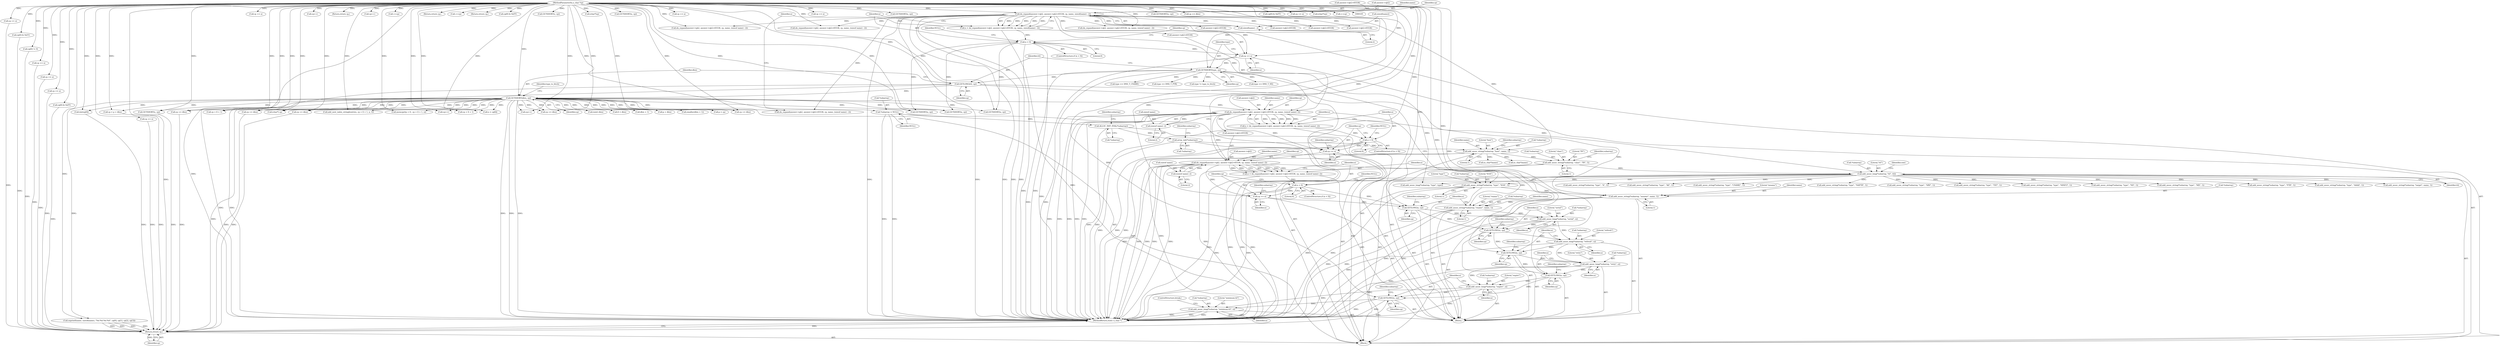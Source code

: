 digraph "1_php-src_2fefae47716d501aec41c1102f3fd4531f070b05_0@pointer" {
"1000597" [label="(Call,add_assoc_long(*subarray, \"refresh\", n))"];
"1000589" [label="(Call,add_assoc_long(*subarray, \"serial\", n))"];
"1000580" [label="(Call,add_assoc_string(*subarray, \"rname\", name, 1))"];
"1000547" [label="(Call,add_assoc_string(*subarray, \"mname\", name, 1))"];
"1000514" [label="(Call,add_assoc_string(*subarray, \"type\", \"SOA\", 1))"];
"1000210" [label="(Call,add_assoc_long(*subarray, \"ttl\", ttl))"];
"1000204" [label="(Call,add_assoc_string(*subarray, \"class\", \"IN\", 1))"];
"1000198" [label="(Call,add_assoc_string(*subarray, \"host\", name, 1))"];
"1000195" [label="(Call,array_init(*subarray))"];
"1000192" [label="(Call,ALLOC_INIT_ZVAL(*subarray))"];
"1000129" [label="(Call,*subarray = NULL)"];
"1000135" [label="(Call,dn_expand(answer->qb2, answer->qb2+65536, cp, name, sizeof(name) - 2))"];
"1000106" [label="(MethodParameterIn,u_char *cp)"];
"1000146" [label="(Call,sizeof(name) - 2)"];
"1000163" [label="(Call,GETLONG(ttl, cp))"];
"1000160" [label="(Call,GETSHORT(type, cp))"];
"1000157" [label="(Call,cp += n)"];
"1000151" [label="(Call,n < 0)"];
"1000133" [label="(Call,n = dn_expand(answer->qb2, answer->qb2+65536, cp, name, sizeof(name) - 2))"];
"1000522" [label="(Call,dn_expand(answer->qb2, answer->qb2+65536, cp, name, (sizeof name) -2))"];
"1000166" [label="(Call,GETSHORT(dlen, cp))"];
"1000533" [label="(Call,(sizeof name) -2)"];
"1000555" [label="(Call,dn_expand(answer->qb2, answer->qb2+65536, cp, name, (sizeof name) -2))"];
"1000544" [label="(Call,cp += n)"];
"1000538" [label="(Call,n < 0)"];
"1000520" [label="(Call,n = dn_expand(answer->qb2, answer->qb2+65536, cp, name, (sizeof name) -2))"];
"1000566" [label="(Call,(sizeof name) -2)"];
"1000586" [label="(Call,GETLONG(n, cp))"];
"1000571" [label="(Call,n < 0)"];
"1000553" [label="(Call,n = dn_expand(answer->qb2, answer->qb2+65536, cp, name, (sizeof name) -2))"];
"1000577" [label="(Call,cp += n)"];
"1000594" [label="(Call,GETLONG(n, cp))"];
"1000602" [label="(Call,GETLONG(n, cp))"];
"1000605" [label="(Call,add_assoc_long(*subarray, \"retry\", n))"];
"1000610" [label="(Call,GETLONG(n, cp))"];
"1000613" [label="(Call,add_assoc_long(*subarray, \"expire\", n))"];
"1000618" [label="(Call,GETLONG(n, cp))"];
"1000621" [label="(Call,add_assoc_long(*subarray, \"minimum-ttl\", n))"];
"1001216" [label="(Return,return cp;)"];
"1000607" [label="(Identifier,subarray)"];
"1000157" [label="(Call,cp += n)"];
"1000578" [label="(Identifier,cp)"];
"1000471" [label="(Call,cp + ll + 1)"];
"1000362" [label="(Call,add_assoc_string(*subarray, \"type\", \"HINFO\", 1))"];
"1000598" [label="(Call,*subarray)"];
"1000227" [label="(Call,(char*) cp)"];
"1001216" [label="(Return,return cp;)"];
"1000596" [label="(Identifier,cp)"];
"1000317" [label="(Call,type == DNS_T_PTR)"];
"1000385" [label="(Call,cp += n)"];
"1000133" [label="(Call,n = dn_expand(answer->qb2, answer->qb2+65536, cp, name, sizeof(name) - 2))"];
"1000193" [label="(Call,*subarray)"];
"1000165" [label="(Identifier,cp)"];
"1000620" [label="(Identifier,cp)"];
"1000174" [label="(Call,type != type_to_fetch)"];
"1000309" [label="(Call,add_assoc_string(*subarray, \"type\", \"NS\", 1))"];
"1000537" [label="(ControlStructure,if (n < 0))"];
"1000272" [label="(Call,cp += dlen)"];
"1000230" [label="(Call,(uint) dlen)"];
"1000555" [label="(Call,dn_expand(answer->qb2, answer->qb2+65536, cp, name, (sizeof name) -2))"];
"1000552" [label="(Literal,1)"];
"1000626" [label="(ControlStructure,break;)"];
"1000519" [label="(Literal,1)"];
"1000567" [label="(Call,sizeof name)"];
"1000991" [label="(Call,dn_expand(answer->qb2, answer->qb2+65536, cp, name, (sizeof name) - 2))"];
"1000209" [label="(Literal,1)"];
"1000995" [label="(Call,answer->qb2+65536)"];
"1001173" [label="(Call,dn_expand(answer->qb2, answer->qb2+65536, cp, name, (sizeof name) - 2))"];
"1000469" [label="(Call,add_next_index_stringl(entries, cp + ll + 1, n, 1))"];
"1000602" [label="(Call,GETLONG(n, cp))"];
"1000872" [label="(Call,cp++)"];
"1000147" [label="(Call,sizeof(name))"];
"1000589" [label="(Call,add_assoc_long(*subarray, \"serial\", n))"];
"1000534" [label="(Call,sizeof name)"];
"1000208" [label="(Literal,\"IN\")"];
"1000584" [label="(Identifier,name)"];
"1000277" [label="(Call,add_assoc_string(*subarray, \"type\", \"MX\", 1))"];
"1000150" [label="(ControlStructure,if (n < 0))"];
"1000459" [label="(Call,memcpy(tp + ll , cp + ll + 1, n))"];
"1000139" [label="(Call,answer->qb2+65536)"];
"1000218" [label="(Call,add_assoc_long(*subarray, \"type\", type))"];
"1000129" [label="(Call,*subarray = NULL)"];
"1000190" [label="(Return,return cp;)"];
"1000573" [label="(Literal,0)"];
"1000162" [label="(Identifier,cp)"];
"1000490" [label="(Call,cp += dlen)"];
"1000532" [label="(Identifier,name)"];
"1000619" [label="(Identifier,n)"];
"1000625" [label="(Identifier,n)"];
"1000587" [label="(Identifier,n)"];
"1000570" [label="(ControlStructure,if (n < 0))"];
"1000321" [label="(Call,add_assoc_string(*subarray, \"type\", \"PTR\", 1))"];
"1000565" [label="(Identifier,name)"];
"1000614" [label="(Call,*subarray)"];
"1000394" [label="(Call,cp++)"];
"1000611" [label="(Identifier,n)"];
"1000583" [label="(Literal,\"rname\")"];
"1000569" [label="(Literal,2)"];
"1000757" [label="(Call,(int)cp[0])"];
"1000517" [label="(Literal,\"type\")"];
"1000160" [label="(Call,GETSHORT(type, cp))"];
"1000536" [label="(Literal,2)"];
"1000531" [label="(Identifier,cp)"];
"1000515" [label="(Call,*subarray)"];
"1000167" [label="(Identifier,dlen)"];
"1000617" [label="(Identifier,n)"];
"1000523" [label="(Call,answer->qb2)"];
"1000618" [label="(Call,GETLONG(n, cp))"];
"1001144" [label="(Call,++cp)"];
"1000559" [label="(Call,answer->qb2+65536)"];
"1000731" [label="(Call,add_assoc_string(*subarray, \"type\", \"AAAA\", 1))"];
"1000983" [label="(Call,cp < p + dlen)"];
"1000585" [label="(Literal,1)"];
"1000204" [label="(Call,add_assoc_string(*subarray, \"class\", \"IN\", 1))"];
"1001212" [label="(Call,cp += dlen)"];
"1000161" [label="(Identifier,type)"];
"1001030" [label="(Call,GETSHORT(n, cp))"];
"1000590" [label="(Call,*subarray)"];
"1000586" [label="(Call,GETLONG(n, cp))"];
"1000196" [label="(Call,*subarray)"];
"1000181" [label="(Return,return cp;)"];
"1000212" [label="(Identifier,subarray)"];
"1000572" [label="(Identifier,n)"];
"1001124" [label="(Call,++cp)"];
"1000195" [label="(Call,array_init(*subarray))"];
"1000622" [label="(Call,*subarray)"];
"1000164" [label="(Identifier,ttl)"];
"1000112" [label="(Block,)"];
"1000616" [label="(Literal,\"expire\")"];
"1000592" [label="(Literal,\"serial\")"];
"1000544" [label="(Call,cp += n)"];
"1000237" [label="(Return,return cp;)"];
"1000550" [label="(Literal,\"mname\")"];
"1000354" [label="(Call,add_assoc_string(*subarray, \"target\", name, 1))"];
"1000577" [label="(Call,cp += n)"];
"1001113" [label="(Call,cp[0] & 0xFF)"];
"1000156" [label="(Identifier,NULL)"];
"1000203" [label="(Literal,1)"];
"1000520" [label="(Call,n = dn_expand(answer->qb2, answer->qb2+65536, cp, name, (sizeof name) -2))"];
"1000539" [label="(Identifier,n)"];
"1000624" [label="(Literal,\"minimum-ttl\")"];
"1000192" [label="(Call,ALLOC_INIT_ZVAL(*subarray))"];
"1001078" [label="(Call,cp += n)"];
"1000205" [label="(Call,*subarray)"];
"1001153" [label="(Call,cp[0] & 0xFF)"];
"1000593" [label="(Identifier,n)"];
"1000158" [label="(Identifier,cp)"];
"1000888" [label="(Call,GETSHORT(s, cp))"];
"1000436" [label="(Call,ll < dlen)"];
"1000603" [label="(Identifier,n)"];
"1000801" [label="(Call,cp[0] != 0)"];
"1000582" [label="(Identifier,subarray)"];
"1000514" [label="(Call,add_assoc_string(*subarray, \"type\", \"SOA\", 1))"];
"1000202" [label="(Identifier,name)"];
"1000153" [label="(Literal,0)"];
"1000605" [label="(Call,add_assoc_long(*subarray, \"retry\", n))"];
"1000594" [label="(Call,GETLONG(n, cp))"];
"1000351" [label="(Call,cp += n)"];
"1000149" [label="(Literal,2)"];
"1000249" [label="(Call,snprintf(name, sizeof(name), \"%d.%d.%d.%d\", cp[0], cp[1], cp[2], cp[3]))"];
"1000210" [label="(Call,add_assoc_long(*subarray, \"ttl\", ttl))"];
"1000772" [label="(Call,(u_char*)name)"];
"1000597" [label="(Call,add_assoc_long(*subarray, \"refresh\", n))"];
"1000428" [label="(Call,dlen + 1)"];
"1000130" [label="(Call,*subarray)"];
"1000591" [label="(Identifier,subarray)"];
"1000610" [label="(Call,GETLONG(n, cp))"];
"1000521" [label="(Identifier,n)"];
"1000201" [label="(Literal,\"host\")"];
"1000134" [label="(Identifier,n)"];
"1000609" [label="(Identifier,n)"];
"1000146" [label="(Call,sizeof(name) - 2)"];
"1000380" [label="(Call,(char*)cp)"];
"1000151" [label="(Call,n < 0)"];
"1000214" [label="(Identifier,ttl)"];
"1001056" [label="(Call,dn_expand(answer->qb2, answer->qb2+65536, cp, name, (sizeof name) - 2))"];
"1001038" [label="(Call,GETSHORT(n, cp))"];
"1000623" [label="(Identifier,subarray)"];
"1000374" [label="(Call,cp++)"];
"1000283" [label="(Call,GETSHORT(n, cp))"];
"1000526" [label="(Call,answer->qb2+65536)"];
"1000405" [label="(Call,cp += n)"];
"1000243" [label="(Call,add_assoc_string(*subarray, \"type\", \"A\", 1))"];
"1000748" [label="(Call,add_assoc_string(*subarray, \"type\", \"A6\", 1))"];
"1000608" [label="(Literal,\"retry\")"];
"1001217" [label="(Identifier,cp)"];
"1000297" [label="(Call,add_assoc_string(*subarray, \"type\", \"CNAME\", 1))"];
"1000566" [label="(Call,(sizeof name) -2)"];
"1000538" [label="(Call,n < 0)"];
"1000600" [label="(Literal,\"refresh\")"];
"1000305" [label="(Call,type == DNS_T_NS)"];
"1000595" [label="(Identifier,n)"];
"1000547" [label="(Call,add_assoc_string(*subarray, \"mname\", name, 1))"];
"1000198" [label="(Call,add_assoc_string(*subarray, \"host\", name, 1))"];
"1001060" [label="(Call,answer->qb2+65536)"];
"1000571" [label="(Call,n < 0)"];
"1000163" [label="(Call,GETLONG(ttl, cp))"];
"1001089" [label="(Call,add_assoc_string(*subarray, \"type\", \"NAPTR\", 1))"];
"1000159" [label="(Identifier,n)"];
"1000985" [label="(Call,p + dlen)"];
"1000152" [label="(Identifier,n)"];
"1000463" [label="(Call,cp + ll + 1)"];
"1000606" [label="(Call,*subarray)"];
"1000615" [label="(Identifier,subarray)"];
"1000621" [label="(Call,add_assoc_long(*subarray, \"minimum-ttl\", n))"];
"1001168" [label="(Call,cp += n)"];
"1000427" [label="(Call,emalloc(dlen + 1))"];
"1001095" [label="(Call,GETSHORT(n, cp))"];
"1000440" [label="(Call,n = cp[ll])"];
"1001195" [label="(Call,cp += n)"];
"1000601" [label="(Identifier,n)"];
"1000612" [label="(Identifier,cp)"];
"1000613" [label="(Call,add_assoc_long(*subarray, \"expire\", n))"];
"1000829" [label="(Call,cp[0] & 0xFF)"];
"1000630" [label="(Call,(u_char*)name)"];
"1000206" [label="(Identifier,subarray)"];
"1000211" [label="(Call,*subarray)"];
"1000106" [label="(MethodParameterIn,u_char *cp)"];
"1001148" [label="(Call,cp += n)"];
"1000241" [label="(Block,)"];
"1000551" [label="(Identifier,name)"];
"1000763" [label="(Call,cp++)"];
"1000554" [label="(Identifier,n)"];
"1000540" [label="(Literal,0)"];
"1000599" [label="(Identifier,subarray)"];
"1000166" [label="(Call,GETSHORT(dlen, cp))"];
"1000543" [label="(Identifier,NULL)"];
"1001103" [label="(Call,GETSHORT(n, cp))"];
"1000136" [label="(Call,answer->qb2)"];
"1000518" [label="(Literal,\"SOA\")"];
"1000576" [label="(Identifier,NULL)"];
"1000333" [label="(Call,answer->qb2+65536)"];
"1000213" [label="(Literal,\"ttl\")"];
"1000329" [label="(Call,dn_expand(answer->qb2, answer->qb2+65536, cp, name, (sizeof name) - 2))"];
"1000172" [label="(Identifier,type_to_fetch)"];
"1000548" [label="(Call,*subarray)"];
"1000216" [label="(Identifier,raw)"];
"1000545" [label="(Identifier,cp)"];
"1000145" [label="(Identifier,name)"];
"1000553" [label="(Call,n = dn_expand(answer->qb2, answer->qb2+65536, cp, name, (sizeof name) -2))"];
"1000564" [label="(Identifier,cp)"];
"1000581" [label="(Call,*subarray)"];
"1001013" [label="(Call,cp += n)"];
"1001046" [label="(Call,GETSHORT(n, cp))"];
"1000178" [label="(Call,cp += dlen)"];
"1000522" [label="(Call,dn_expand(answer->qb2, answer->qb2+65536, cp, name, (sizeof name) -2))"];
"1000132" [label="(Identifier,NULL)"];
"1000745" [label="(Call,p = cp)"];
"1000199" [label="(Call,*subarray)"];
"1000144" [label="(Identifier,cp)"];
"1001024" [label="(Call,add_assoc_string(*subarray, \"type\", \"SRV\", 1))"];
"1001218" [label="(MethodReturn,static u_char *)"];
"1000234" [label="(Call,cp += dlen)"];
"1000187" [label="(Call,cp += dlen)"];
"1000533" [label="(Call,(sizeof name) -2)"];
"1000200" [label="(Identifier,subarray)"];
"1000579" [label="(Identifier,n)"];
"1000207" [label="(Literal,\"class\")"];
"1000580" [label="(Call,add_assoc_string(*subarray, \"rname\", name, 1))"];
"1001133" [label="(Call,cp[0] & 0xFF)"];
"1000546" [label="(Identifier,n)"];
"1000293" [label="(Call,type == DNS_T_CNAME)"];
"1000419" [label="(Call,add_assoc_string(*subarray, \"type\", \"TXT\", 1))"];
"1000556" [label="(Call,answer->qb2)"];
"1000197" [label="(Identifier,subarray)"];
"1000588" [label="(Identifier,cp)"];
"1000135" [label="(Call,dn_expand(answer->qb2, answer->qb2+65536, cp, name, sizeof(name) - 2))"];
"1001177" [label="(Call,answer->qb2+65536)"];
"1000168" [label="(Identifier,cp)"];
"1001128" [label="(Call,cp += n)"];
"1000549" [label="(Identifier,subarray)"];
"1000400" [label="(Call,(char*)cp)"];
"1000604" [label="(Identifier,cp)"];
"1001164" [label="(Call,++cp)"];
"1000643" [label="(Call,GETSHORT(s, cp))"];
"1000597" -> "1000241"  [label="AST: "];
"1000597" -> "1000601"  [label="CFG: "];
"1000598" -> "1000597"  [label="AST: "];
"1000600" -> "1000597"  [label="AST: "];
"1000601" -> "1000597"  [label="AST: "];
"1000603" -> "1000597"  [label="CFG: "];
"1000597" -> "1001218"  [label="DDG: "];
"1000589" -> "1000597"  [label="DDG: "];
"1000594" -> "1000597"  [label="DDG: "];
"1000597" -> "1000602"  [label="DDG: "];
"1000597" -> "1000605"  [label="DDG: "];
"1000589" -> "1000241"  [label="AST: "];
"1000589" -> "1000593"  [label="CFG: "];
"1000590" -> "1000589"  [label="AST: "];
"1000592" -> "1000589"  [label="AST: "];
"1000593" -> "1000589"  [label="AST: "];
"1000595" -> "1000589"  [label="CFG: "];
"1000589" -> "1001218"  [label="DDG: "];
"1000580" -> "1000589"  [label="DDG: "];
"1000586" -> "1000589"  [label="DDG: "];
"1000589" -> "1000594"  [label="DDG: "];
"1000580" -> "1000241"  [label="AST: "];
"1000580" -> "1000585"  [label="CFG: "];
"1000581" -> "1000580"  [label="AST: "];
"1000583" -> "1000580"  [label="AST: "];
"1000584" -> "1000580"  [label="AST: "];
"1000585" -> "1000580"  [label="AST: "];
"1000587" -> "1000580"  [label="CFG: "];
"1000580" -> "1001218"  [label="DDG: "];
"1000580" -> "1001218"  [label="DDG: "];
"1000547" -> "1000580"  [label="DDG: "];
"1000555" -> "1000580"  [label="DDG: "];
"1000547" -> "1000241"  [label="AST: "];
"1000547" -> "1000552"  [label="CFG: "];
"1000548" -> "1000547"  [label="AST: "];
"1000550" -> "1000547"  [label="AST: "];
"1000551" -> "1000547"  [label="AST: "];
"1000552" -> "1000547"  [label="AST: "];
"1000554" -> "1000547"  [label="CFG: "];
"1000547" -> "1001218"  [label="DDG: "];
"1000547" -> "1001218"  [label="DDG: "];
"1000514" -> "1000547"  [label="DDG: "];
"1000522" -> "1000547"  [label="DDG: "];
"1000514" -> "1000241"  [label="AST: "];
"1000514" -> "1000519"  [label="CFG: "];
"1000515" -> "1000514"  [label="AST: "];
"1000517" -> "1000514"  [label="AST: "];
"1000518" -> "1000514"  [label="AST: "];
"1000519" -> "1000514"  [label="AST: "];
"1000521" -> "1000514"  [label="CFG: "];
"1000514" -> "1001218"  [label="DDG: "];
"1000514" -> "1001218"  [label="DDG: "];
"1000210" -> "1000514"  [label="DDG: "];
"1000210" -> "1000112"  [label="AST: "];
"1000210" -> "1000214"  [label="CFG: "];
"1000211" -> "1000210"  [label="AST: "];
"1000213" -> "1000210"  [label="AST: "];
"1000214" -> "1000210"  [label="AST: "];
"1000216" -> "1000210"  [label="CFG: "];
"1000210" -> "1001218"  [label="DDG: "];
"1000210" -> "1001218"  [label="DDG: "];
"1000210" -> "1001218"  [label="DDG: "];
"1000204" -> "1000210"  [label="DDG: "];
"1000163" -> "1000210"  [label="DDG: "];
"1000210" -> "1000218"  [label="DDG: "];
"1000210" -> "1000243"  [label="DDG: "];
"1000210" -> "1000277"  [label="DDG: "];
"1000210" -> "1000297"  [label="DDG: "];
"1000210" -> "1000309"  [label="DDG: "];
"1000210" -> "1000321"  [label="DDG: "];
"1000210" -> "1000354"  [label="DDG: "];
"1000210" -> "1000362"  [label="DDG: "];
"1000210" -> "1000419"  [label="DDG: "];
"1000210" -> "1000731"  [label="DDG: "];
"1000210" -> "1000748"  [label="DDG: "];
"1000210" -> "1001024"  [label="DDG: "];
"1000210" -> "1001089"  [label="DDG: "];
"1000204" -> "1000112"  [label="AST: "];
"1000204" -> "1000209"  [label="CFG: "];
"1000205" -> "1000204"  [label="AST: "];
"1000207" -> "1000204"  [label="AST: "];
"1000208" -> "1000204"  [label="AST: "];
"1000209" -> "1000204"  [label="AST: "];
"1000212" -> "1000204"  [label="CFG: "];
"1000204" -> "1001218"  [label="DDG: "];
"1000198" -> "1000204"  [label="DDG: "];
"1000198" -> "1000112"  [label="AST: "];
"1000198" -> "1000203"  [label="CFG: "];
"1000199" -> "1000198"  [label="AST: "];
"1000201" -> "1000198"  [label="AST: "];
"1000202" -> "1000198"  [label="AST: "];
"1000203" -> "1000198"  [label="AST: "];
"1000206" -> "1000198"  [label="CFG: "];
"1000198" -> "1001218"  [label="DDG: "];
"1000198" -> "1001218"  [label="DDG: "];
"1000195" -> "1000198"  [label="DDG: "];
"1000135" -> "1000198"  [label="DDG: "];
"1000198" -> "1000630"  [label="DDG: "];
"1000198" -> "1000772"  [label="DDG: "];
"1000195" -> "1000112"  [label="AST: "];
"1000195" -> "1000196"  [label="CFG: "];
"1000196" -> "1000195"  [label="AST: "];
"1000200" -> "1000195"  [label="CFG: "];
"1000195" -> "1001218"  [label="DDG: "];
"1000192" -> "1000195"  [label="DDG: "];
"1000192" -> "1000112"  [label="AST: "];
"1000192" -> "1000193"  [label="CFG: "];
"1000193" -> "1000192"  [label="AST: "];
"1000197" -> "1000192"  [label="CFG: "];
"1000192" -> "1001218"  [label="DDG: "];
"1000129" -> "1000192"  [label="DDG: "];
"1000129" -> "1000112"  [label="AST: "];
"1000129" -> "1000132"  [label="CFG: "];
"1000130" -> "1000129"  [label="AST: "];
"1000132" -> "1000129"  [label="AST: "];
"1000134" -> "1000129"  [label="CFG: "];
"1000129" -> "1001218"  [label="DDG: "];
"1000129" -> "1001218"  [label="DDG: "];
"1000135" -> "1000133"  [label="AST: "];
"1000135" -> "1000146"  [label="CFG: "];
"1000136" -> "1000135"  [label="AST: "];
"1000139" -> "1000135"  [label="AST: "];
"1000144" -> "1000135"  [label="AST: "];
"1000145" -> "1000135"  [label="AST: "];
"1000146" -> "1000135"  [label="AST: "];
"1000133" -> "1000135"  [label="CFG: "];
"1000135" -> "1001218"  [label="DDG: "];
"1000135" -> "1001218"  [label="DDG: "];
"1000135" -> "1001218"  [label="DDG: "];
"1000135" -> "1001218"  [label="DDG: "];
"1000135" -> "1001218"  [label="DDG: "];
"1000135" -> "1000133"  [label="DDG: "];
"1000135" -> "1000133"  [label="DDG: "];
"1000135" -> "1000133"  [label="DDG: "];
"1000135" -> "1000133"  [label="DDG: "];
"1000135" -> "1000133"  [label="DDG: "];
"1000106" -> "1000135"  [label="DDG: "];
"1000146" -> "1000135"  [label="DDG: "];
"1000135" -> "1000157"  [label="DDG: "];
"1000135" -> "1000329"  [label="DDG: "];
"1000135" -> "1000333"  [label="DDG: "];
"1000135" -> "1000522"  [label="DDG: "];
"1000135" -> "1000526"  [label="DDG: "];
"1000135" -> "1000991"  [label="DDG: "];
"1000135" -> "1000995"  [label="DDG: "];
"1000135" -> "1001056"  [label="DDG: "];
"1000135" -> "1001060"  [label="DDG: "];
"1000135" -> "1001173"  [label="DDG: "];
"1000135" -> "1001177"  [label="DDG: "];
"1000106" -> "1000105"  [label="AST: "];
"1000106" -> "1001218"  [label="DDG: "];
"1000106" -> "1000157"  [label="DDG: "];
"1000106" -> "1000160"  [label="DDG: "];
"1000106" -> "1000163"  [label="DDG: "];
"1000106" -> "1000166"  [label="DDG: "];
"1000106" -> "1000178"  [label="DDG: "];
"1000106" -> "1000181"  [label="DDG: "];
"1000106" -> "1000187"  [label="DDG: "];
"1000106" -> "1000190"  [label="DDG: "];
"1000106" -> "1000227"  [label="DDG: "];
"1000106" -> "1000234"  [label="DDG: "];
"1000106" -> "1000237"  [label="DDG: "];
"1000106" -> "1000249"  [label="DDG: "];
"1000106" -> "1000272"  [label="DDG: "];
"1000106" -> "1000283"  [label="DDG: "];
"1000106" -> "1000329"  [label="DDG: "];
"1000106" -> "1000351"  [label="DDG: "];
"1000106" -> "1000374"  [label="DDG: "];
"1000106" -> "1000380"  [label="DDG: "];
"1000106" -> "1000385"  [label="DDG: "];
"1000106" -> "1000394"  [label="DDG: "];
"1000106" -> "1000400"  [label="DDG: "];
"1000106" -> "1000405"  [label="DDG: "];
"1000106" -> "1000440"  [label="DDG: "];
"1000106" -> "1000459"  [label="DDG: "];
"1000106" -> "1000463"  [label="DDG: "];
"1000106" -> "1000469"  [label="DDG: "];
"1000106" -> "1000471"  [label="DDG: "];
"1000106" -> "1000490"  [label="DDG: "];
"1000106" -> "1000522"  [label="DDG: "];
"1000106" -> "1000544"  [label="DDG: "];
"1000106" -> "1000555"  [label="DDG: "];
"1000106" -> "1000577"  [label="DDG: "];
"1000106" -> "1000586"  [label="DDG: "];
"1000106" -> "1000594"  [label="DDG: "];
"1000106" -> "1000602"  [label="DDG: "];
"1000106" -> "1000610"  [label="DDG: "];
"1000106" -> "1000618"  [label="DDG: "];
"1000106" -> "1000643"  [label="DDG: "];
"1000106" -> "1000745"  [label="DDG: "];
"1000106" -> "1000757"  [label="DDG: "];
"1000106" -> "1000763"  [label="DDG: "];
"1000106" -> "1000801"  [label="DDG: "];
"1000106" -> "1000829"  [label="DDG: "];
"1000106" -> "1000872"  [label="DDG: "];
"1000106" -> "1000888"  [label="DDG: "];
"1000106" -> "1000983"  [label="DDG: "];
"1000106" -> "1000991"  [label="DDG: "];
"1000106" -> "1001013"  [label="DDG: "];
"1000106" -> "1001030"  [label="DDG: "];
"1000106" -> "1001038"  [label="DDG: "];
"1000106" -> "1001046"  [label="DDG: "];
"1000106" -> "1001056"  [label="DDG: "];
"1000106" -> "1001078"  [label="DDG: "];
"1000106" -> "1001095"  [label="DDG: "];
"1000106" -> "1001103"  [label="DDG: "];
"1000106" -> "1001113"  [label="DDG: "];
"1000106" -> "1001124"  [label="DDG: "];
"1000106" -> "1001128"  [label="DDG: "];
"1000106" -> "1001133"  [label="DDG: "];
"1000106" -> "1001144"  [label="DDG: "];
"1000106" -> "1001148"  [label="DDG: "];
"1000106" -> "1001153"  [label="DDG: "];
"1000106" -> "1001164"  [label="DDG: "];
"1000106" -> "1001168"  [label="DDG: "];
"1000106" -> "1001173"  [label="DDG: "];
"1000106" -> "1001195"  [label="DDG: "];
"1000106" -> "1001212"  [label="DDG: "];
"1000106" -> "1001216"  [label="DDG: "];
"1000146" -> "1000149"  [label="CFG: "];
"1000147" -> "1000146"  [label="AST: "];
"1000149" -> "1000146"  [label="AST: "];
"1000163" -> "1000112"  [label="AST: "];
"1000163" -> "1000165"  [label="CFG: "];
"1000164" -> "1000163"  [label="AST: "];
"1000165" -> "1000163"  [label="AST: "];
"1000167" -> "1000163"  [label="CFG: "];
"1000163" -> "1001218"  [label="DDG: "];
"1000163" -> "1001218"  [label="DDG: "];
"1000160" -> "1000163"  [label="DDG: "];
"1000163" -> "1000166"  [label="DDG: "];
"1000160" -> "1000112"  [label="AST: "];
"1000160" -> "1000162"  [label="CFG: "];
"1000161" -> "1000160"  [label="AST: "];
"1000162" -> "1000160"  [label="AST: "];
"1000164" -> "1000160"  [label="CFG: "];
"1000160" -> "1001218"  [label="DDG: "];
"1000160" -> "1001218"  [label="DDG: "];
"1000157" -> "1000160"  [label="DDG: "];
"1000160" -> "1000174"  [label="DDG: "];
"1000160" -> "1000218"  [label="DDG: "];
"1000160" -> "1000293"  [label="DDG: "];
"1000160" -> "1000305"  [label="DDG: "];
"1000160" -> "1000317"  [label="DDG: "];
"1000157" -> "1000112"  [label="AST: "];
"1000157" -> "1000159"  [label="CFG: "];
"1000158" -> "1000157"  [label="AST: "];
"1000159" -> "1000157"  [label="AST: "];
"1000161" -> "1000157"  [label="CFG: "];
"1000157" -> "1001218"  [label="DDG: "];
"1000151" -> "1000157"  [label="DDG: "];
"1000151" -> "1000150"  [label="AST: "];
"1000151" -> "1000153"  [label="CFG: "];
"1000152" -> "1000151"  [label="AST: "];
"1000153" -> "1000151"  [label="AST: "];
"1000156" -> "1000151"  [label="CFG: "];
"1000158" -> "1000151"  [label="CFG: "];
"1000151" -> "1001218"  [label="DDG: "];
"1000151" -> "1001218"  [label="DDG: "];
"1000133" -> "1000151"  [label="DDG: "];
"1000151" -> "1000283"  [label="DDG: "];
"1000151" -> "1001030"  [label="DDG: "];
"1000151" -> "1001095"  [label="DDG: "];
"1000133" -> "1000112"  [label="AST: "];
"1000134" -> "1000133"  [label="AST: "];
"1000152" -> "1000133"  [label="CFG: "];
"1000133" -> "1001218"  [label="DDG: "];
"1000522" -> "1000520"  [label="AST: "];
"1000522" -> "1000533"  [label="CFG: "];
"1000523" -> "1000522"  [label="AST: "];
"1000526" -> "1000522"  [label="AST: "];
"1000531" -> "1000522"  [label="AST: "];
"1000532" -> "1000522"  [label="AST: "];
"1000533" -> "1000522"  [label="AST: "];
"1000520" -> "1000522"  [label="CFG: "];
"1000522" -> "1001218"  [label="DDG: "];
"1000522" -> "1001218"  [label="DDG: "];
"1000522" -> "1001218"  [label="DDG: "];
"1000522" -> "1001218"  [label="DDG: "];
"1000522" -> "1001218"  [label="DDG: "];
"1000522" -> "1000520"  [label="DDG: "];
"1000522" -> "1000520"  [label="DDG: "];
"1000522" -> "1000520"  [label="DDG: "];
"1000522" -> "1000520"  [label="DDG: "];
"1000522" -> "1000520"  [label="DDG: "];
"1000166" -> "1000522"  [label="DDG: "];
"1000533" -> "1000522"  [label="DDG: "];
"1000522" -> "1000544"  [label="DDG: "];
"1000522" -> "1000555"  [label="DDG: "];
"1000522" -> "1000559"  [label="DDG: "];
"1000166" -> "1000112"  [label="AST: "];
"1000166" -> "1000168"  [label="CFG: "];
"1000167" -> "1000166"  [label="AST: "];
"1000168" -> "1000166"  [label="AST: "];
"1000172" -> "1000166"  [label="CFG: "];
"1000166" -> "1001218"  [label="DDG: "];
"1000166" -> "1001218"  [label="DDG: "];
"1000166" -> "1001218"  [label="DDG: "];
"1000166" -> "1000178"  [label="DDG: "];
"1000166" -> "1000178"  [label="DDG: "];
"1000166" -> "1000187"  [label="DDG: "];
"1000166" -> "1000187"  [label="DDG: "];
"1000166" -> "1000227"  [label="DDG: "];
"1000166" -> "1000230"  [label="DDG: "];
"1000166" -> "1000249"  [label="DDG: "];
"1000166" -> "1000272"  [label="DDG: "];
"1000166" -> "1000272"  [label="DDG: "];
"1000166" -> "1000283"  [label="DDG: "];
"1000166" -> "1000329"  [label="DDG: "];
"1000166" -> "1000374"  [label="DDG: "];
"1000166" -> "1000427"  [label="DDG: "];
"1000166" -> "1000428"  [label="DDG: "];
"1000166" -> "1000436"  [label="DDG: "];
"1000166" -> "1000440"  [label="DDG: "];
"1000166" -> "1000459"  [label="DDG: "];
"1000166" -> "1000463"  [label="DDG: "];
"1000166" -> "1000469"  [label="DDG: "];
"1000166" -> "1000471"  [label="DDG: "];
"1000166" -> "1000490"  [label="DDG: "];
"1000166" -> "1000643"  [label="DDG: "];
"1000166" -> "1000745"  [label="DDG: "];
"1000166" -> "1000757"  [label="DDG: "];
"1000166" -> "1000763"  [label="DDG: "];
"1000166" -> "1000983"  [label="DDG: "];
"1000166" -> "1000985"  [label="DDG: "];
"1000166" -> "1001030"  [label="DDG: "];
"1000166" -> "1001095"  [label="DDG: "];
"1000166" -> "1001212"  [label="DDG: "];
"1000166" -> "1001212"  [label="DDG: "];
"1000166" -> "1001216"  [label="DDG: "];
"1000533" -> "1000536"  [label="CFG: "];
"1000534" -> "1000533"  [label="AST: "];
"1000536" -> "1000533"  [label="AST: "];
"1000555" -> "1000553"  [label="AST: "];
"1000555" -> "1000566"  [label="CFG: "];
"1000556" -> "1000555"  [label="AST: "];
"1000559" -> "1000555"  [label="AST: "];
"1000564" -> "1000555"  [label="AST: "];
"1000565" -> "1000555"  [label="AST: "];
"1000566" -> "1000555"  [label="AST: "];
"1000553" -> "1000555"  [label="CFG: "];
"1000555" -> "1001218"  [label="DDG: "];
"1000555" -> "1001218"  [label="DDG: "];
"1000555" -> "1001218"  [label="DDG: "];
"1000555" -> "1001218"  [label="DDG: "];
"1000555" -> "1001218"  [label="DDG: "];
"1000555" -> "1000553"  [label="DDG: "];
"1000555" -> "1000553"  [label="DDG: "];
"1000555" -> "1000553"  [label="DDG: "];
"1000555" -> "1000553"  [label="DDG: "];
"1000555" -> "1000553"  [label="DDG: "];
"1000544" -> "1000555"  [label="DDG: "];
"1000566" -> "1000555"  [label="DDG: "];
"1000555" -> "1000577"  [label="DDG: "];
"1000544" -> "1000241"  [label="AST: "];
"1000544" -> "1000546"  [label="CFG: "];
"1000545" -> "1000544"  [label="AST: "];
"1000546" -> "1000544"  [label="AST: "];
"1000549" -> "1000544"  [label="CFG: "];
"1000538" -> "1000544"  [label="DDG: "];
"1000538" -> "1000537"  [label="AST: "];
"1000538" -> "1000540"  [label="CFG: "];
"1000539" -> "1000538"  [label="AST: "];
"1000540" -> "1000538"  [label="AST: "];
"1000543" -> "1000538"  [label="CFG: "];
"1000545" -> "1000538"  [label="CFG: "];
"1000538" -> "1001218"  [label="DDG: "];
"1000538" -> "1001218"  [label="DDG: "];
"1000520" -> "1000538"  [label="DDG: "];
"1000520" -> "1000241"  [label="AST: "];
"1000521" -> "1000520"  [label="AST: "];
"1000539" -> "1000520"  [label="CFG: "];
"1000520" -> "1001218"  [label="DDG: "];
"1000566" -> "1000569"  [label="CFG: "];
"1000567" -> "1000566"  [label="AST: "];
"1000569" -> "1000566"  [label="AST: "];
"1000586" -> "1000241"  [label="AST: "];
"1000586" -> "1000588"  [label="CFG: "];
"1000587" -> "1000586"  [label="AST: "];
"1000588" -> "1000586"  [label="AST: "];
"1000591" -> "1000586"  [label="CFG: "];
"1000571" -> "1000586"  [label="DDG: "];
"1000577" -> "1000586"  [label="DDG: "];
"1000586" -> "1000594"  [label="DDG: "];
"1000571" -> "1000570"  [label="AST: "];
"1000571" -> "1000573"  [label="CFG: "];
"1000572" -> "1000571"  [label="AST: "];
"1000573" -> "1000571"  [label="AST: "];
"1000576" -> "1000571"  [label="CFG: "];
"1000578" -> "1000571"  [label="CFG: "];
"1000571" -> "1001218"  [label="DDG: "];
"1000571" -> "1001218"  [label="DDG: "];
"1000553" -> "1000571"  [label="DDG: "];
"1000571" -> "1000577"  [label="DDG: "];
"1000553" -> "1000241"  [label="AST: "];
"1000554" -> "1000553"  [label="AST: "];
"1000572" -> "1000553"  [label="CFG: "];
"1000553" -> "1001218"  [label="DDG: "];
"1000577" -> "1000241"  [label="AST: "];
"1000577" -> "1000579"  [label="CFG: "];
"1000578" -> "1000577"  [label="AST: "];
"1000579" -> "1000577"  [label="AST: "];
"1000582" -> "1000577"  [label="CFG: "];
"1000594" -> "1000241"  [label="AST: "];
"1000594" -> "1000596"  [label="CFG: "];
"1000595" -> "1000594"  [label="AST: "];
"1000596" -> "1000594"  [label="AST: "];
"1000599" -> "1000594"  [label="CFG: "];
"1000594" -> "1000602"  [label="DDG: "];
"1000602" -> "1000241"  [label="AST: "];
"1000602" -> "1000604"  [label="CFG: "];
"1000603" -> "1000602"  [label="AST: "];
"1000604" -> "1000602"  [label="AST: "];
"1000607" -> "1000602"  [label="CFG: "];
"1000602" -> "1000605"  [label="DDG: "];
"1000602" -> "1000610"  [label="DDG: "];
"1000605" -> "1000241"  [label="AST: "];
"1000605" -> "1000609"  [label="CFG: "];
"1000606" -> "1000605"  [label="AST: "];
"1000608" -> "1000605"  [label="AST: "];
"1000609" -> "1000605"  [label="AST: "];
"1000611" -> "1000605"  [label="CFG: "];
"1000605" -> "1001218"  [label="DDG: "];
"1000605" -> "1000610"  [label="DDG: "];
"1000605" -> "1000613"  [label="DDG: "];
"1000610" -> "1000241"  [label="AST: "];
"1000610" -> "1000612"  [label="CFG: "];
"1000611" -> "1000610"  [label="AST: "];
"1000612" -> "1000610"  [label="AST: "];
"1000615" -> "1000610"  [label="CFG: "];
"1000610" -> "1000613"  [label="DDG: "];
"1000610" -> "1000618"  [label="DDG: "];
"1000613" -> "1000241"  [label="AST: "];
"1000613" -> "1000617"  [label="CFG: "];
"1000614" -> "1000613"  [label="AST: "];
"1000616" -> "1000613"  [label="AST: "];
"1000617" -> "1000613"  [label="AST: "];
"1000619" -> "1000613"  [label="CFG: "];
"1000613" -> "1001218"  [label="DDG: "];
"1000613" -> "1000618"  [label="DDG: "];
"1000613" -> "1000621"  [label="DDG: "];
"1000618" -> "1000241"  [label="AST: "];
"1000618" -> "1000620"  [label="CFG: "];
"1000619" -> "1000618"  [label="AST: "];
"1000620" -> "1000618"  [label="AST: "];
"1000623" -> "1000618"  [label="CFG: "];
"1000618" -> "1001218"  [label="DDG: "];
"1000618" -> "1001218"  [label="DDG: "];
"1000618" -> "1000621"  [label="DDG: "];
"1000618" -> "1001216"  [label="DDG: "];
"1000621" -> "1000241"  [label="AST: "];
"1000621" -> "1000625"  [label="CFG: "];
"1000622" -> "1000621"  [label="AST: "];
"1000624" -> "1000621"  [label="AST: "];
"1000625" -> "1000621"  [label="AST: "];
"1000626" -> "1000621"  [label="CFG: "];
"1000621" -> "1001218"  [label="DDG: "];
"1000621" -> "1001218"  [label="DDG: "];
"1000621" -> "1001218"  [label="DDG: "];
"1001216" -> "1000112"  [label="AST: "];
"1001216" -> "1001217"  [label="CFG: "];
"1001217" -> "1001216"  [label="AST: "];
"1001218" -> "1001216"  [label="CFG: "];
"1001216" -> "1001218"  [label="DDG: "];
"1001217" -> "1001216"  [label="DDG: "];
"1000983" -> "1001216"  [label="DDG: "];
"1001153" -> "1001216"  [label="DDG: "];
"1000829" -> "1001216"  [label="DDG: "];
"1000249" -> "1001216"  [label="DDG: "];
"1000249" -> "1001216"  [label="DDG: "];
"1000249" -> "1001216"  [label="DDG: "];
"1000249" -> "1001216"  [label="DDG: "];
"1000490" -> "1001216"  [label="DDG: "];
"1001195" -> "1001216"  [label="DDG: "];
"1000757" -> "1001216"  [label="DDG: "];
"1000272" -> "1001216"  [label="DDG: "];
"1000801" -> "1001216"  [label="DDG: "];
"1001212" -> "1001216"  [label="DDG: "];
"1000405" -> "1001216"  [label="DDG: "];
"1001013" -> "1001216"  [label="DDG: "];
"1000643" -> "1001216"  [label="DDG: "];
"1001078" -> "1001216"  [label="DDG: "];
"1000351" -> "1001216"  [label="DDG: "];
}
